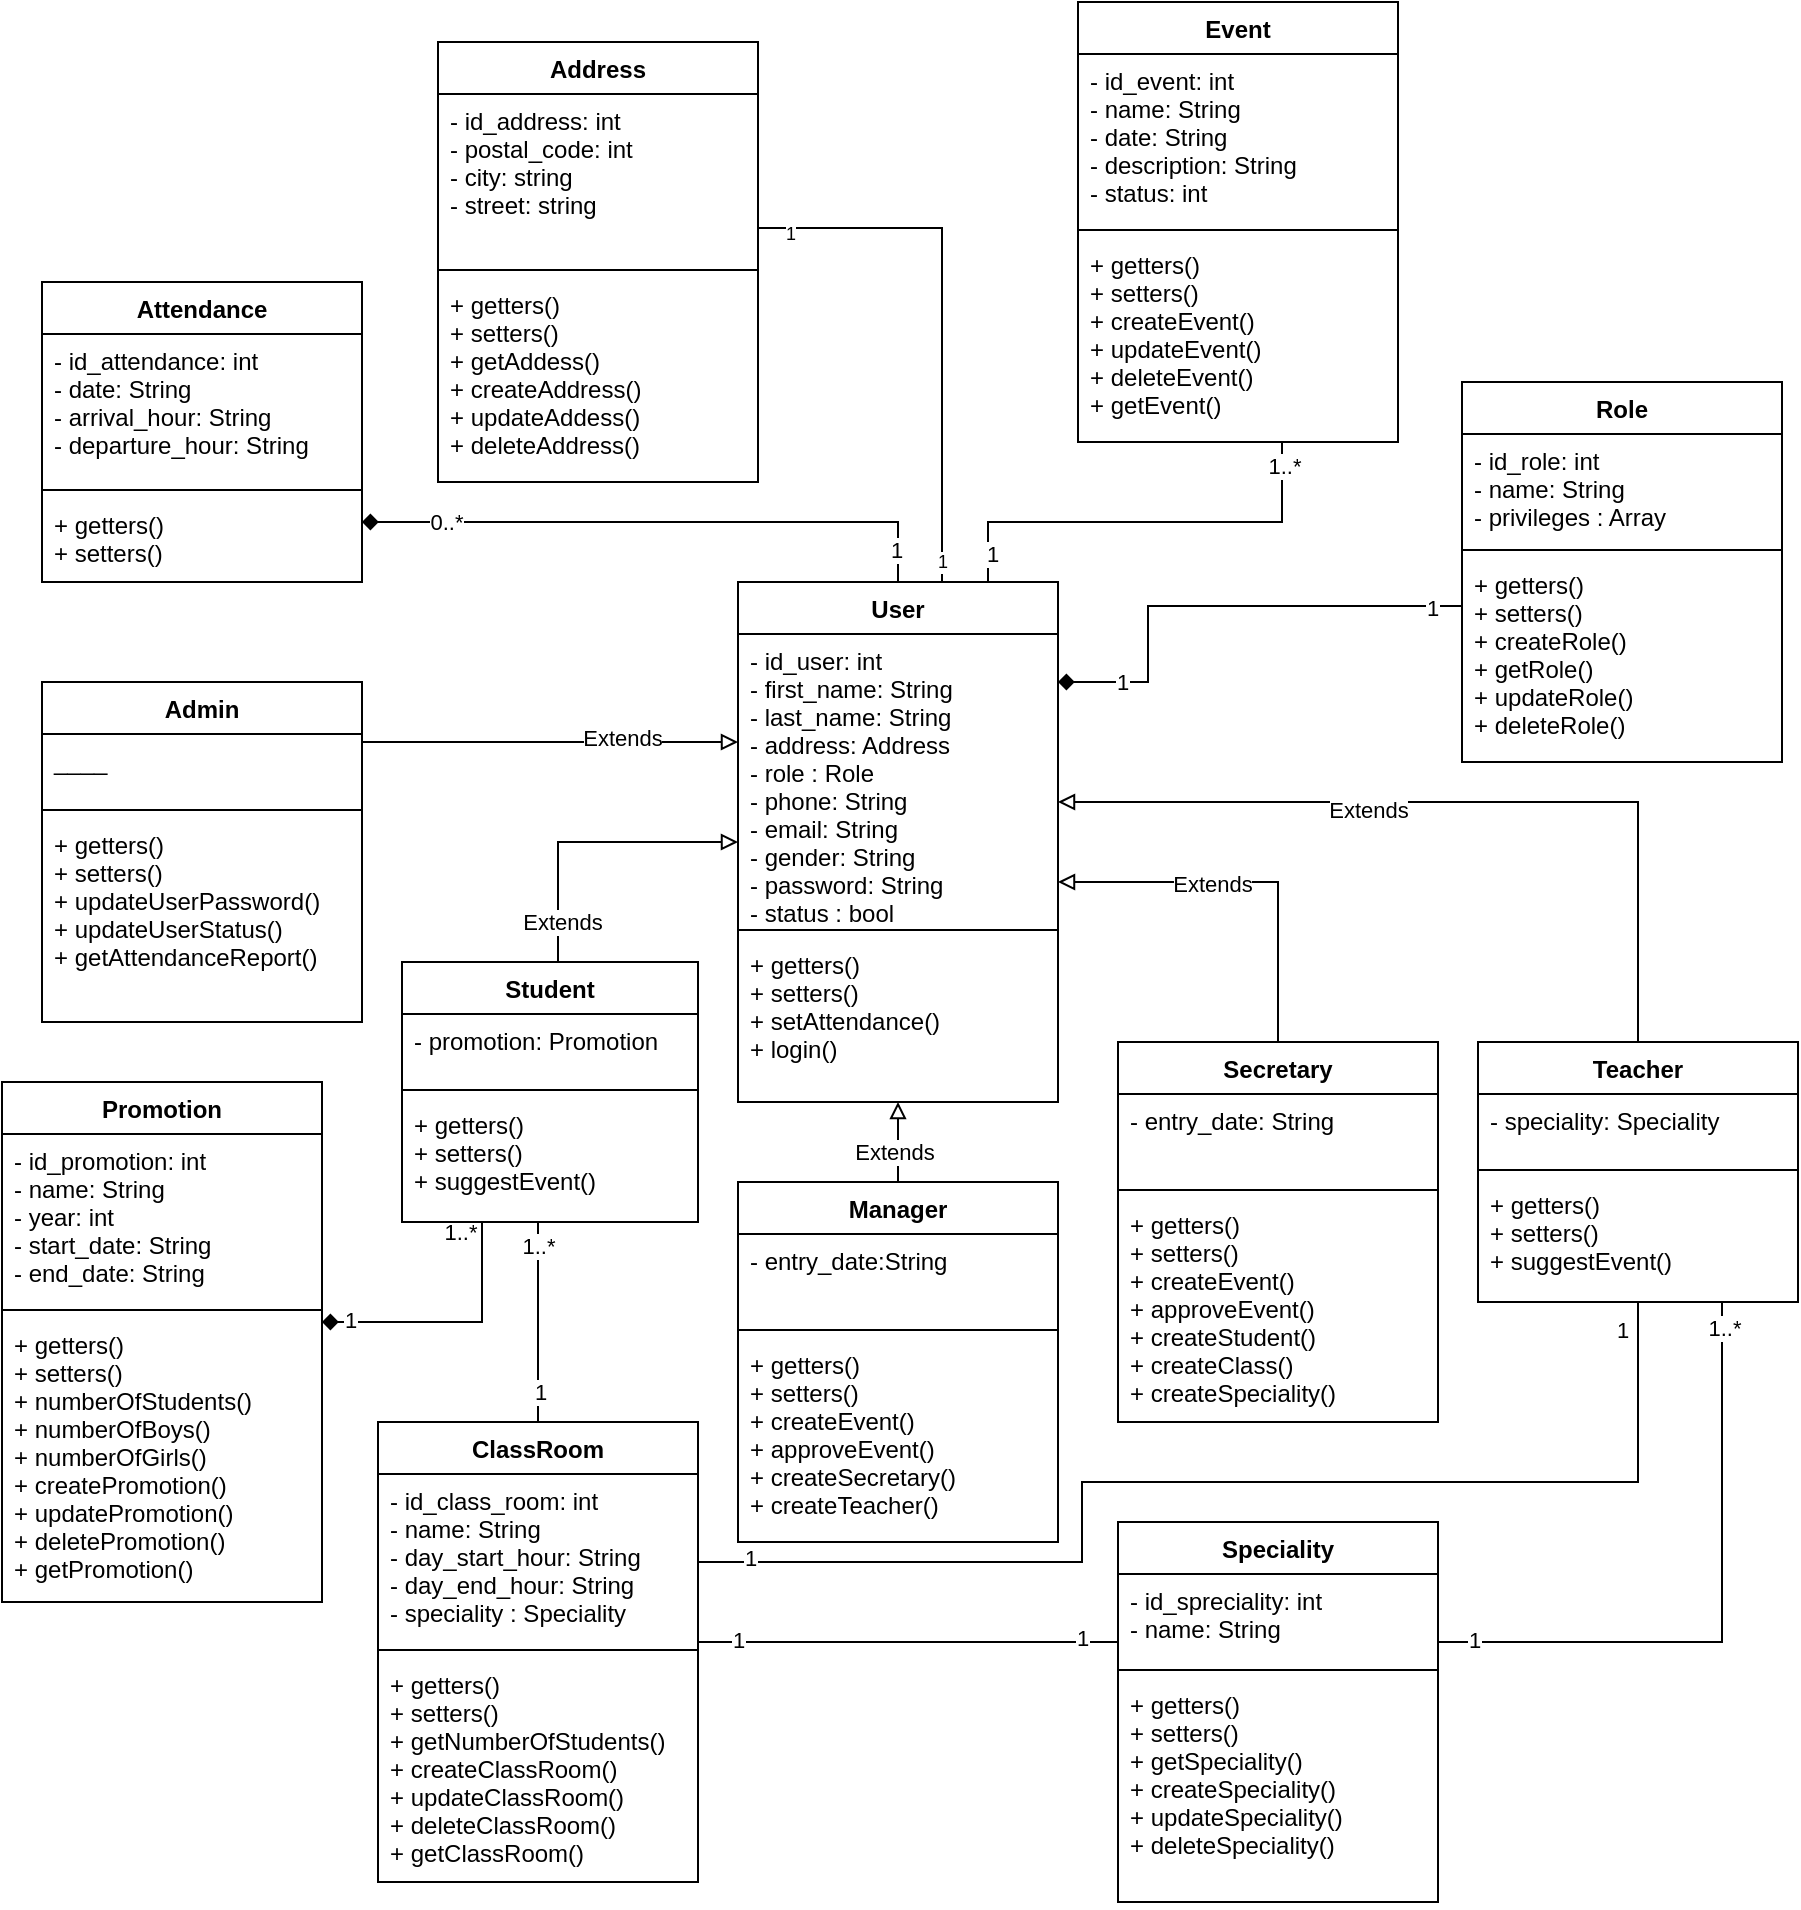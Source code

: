 <mxfile version="13.9.9" type="device"><diagram id="CtFkltuMnc1r-AEZmdZR" name="Class Diagram"><mxGraphModel dx="1024" dy="1384" grid="1" gridSize="10" guides="1" tooltips="1" connect="1" arrows="1" fold="1" page="1" pageScale="1" pageWidth="1000" pageHeight="800" math="0" shadow="0"><root><mxCell id="0"/><mxCell id="1" parent="0"/><mxCell id="7pi5jAcLWGUrg7i4WAf0-1" value="User" style="swimlane;fontStyle=1;align=center;verticalAlign=top;childLayout=stackLayout;horizontal=1;startSize=26;horizontalStack=0;resizeParent=1;resizeParentMax=0;resizeLast=0;collapsible=1;marginBottom=0;" parent="1" vertex="1"><mxGeometry x="428" y="260" width="160" height="260" as="geometry"/></mxCell><mxCell id="7pi5jAcLWGUrg7i4WAf0-2" value="- id_user: int&#10;- first_name: String&#10;- last_name: String&#10;- address: Address&#10;- role : Role&#10;- phone: String&#10;- email: String&#10;- gender: String&#10;- password: String&#10;- status : bool" style="text;strokeColor=none;fillColor=none;align=left;verticalAlign=top;spacingLeft=4;spacingRight=4;overflow=hidden;rotatable=0;points=[[0,0.5],[1,0.5]];portConstraint=eastwest;" parent="7pi5jAcLWGUrg7i4WAf0-1" vertex="1"><mxGeometry y="26" width="160" height="144" as="geometry"/></mxCell><mxCell id="7pi5jAcLWGUrg7i4WAf0-3" value="" style="line;strokeWidth=1;fillColor=none;align=left;verticalAlign=middle;spacingTop=-1;spacingLeft=3;spacingRight=3;rotatable=0;labelPosition=right;points=[];portConstraint=eastwest;" parent="7pi5jAcLWGUrg7i4WAf0-1" vertex="1"><mxGeometry y="170" width="160" height="8" as="geometry"/></mxCell><mxCell id="7pi5jAcLWGUrg7i4WAf0-4" value="+ getters()&#10;+ setters()&#10;+ setAttendance()&#10;+ login()" style="text;strokeColor=none;fillColor=none;align=left;verticalAlign=top;spacingLeft=4;spacingRight=4;overflow=hidden;rotatable=0;points=[[0,0.5],[1,0.5]];portConstraint=eastwest;" parent="7pi5jAcLWGUrg7i4WAf0-1" vertex="1"><mxGeometry y="178" width="160" height="82" as="geometry"/></mxCell><mxCell id="7pi5jAcLWGUrg7i4WAf0-52" style="edgeStyle=orthogonalEdgeStyle;rounded=0;orthogonalLoop=1;jettySize=auto;html=1;endArrow=none;endFill=0;startArrow=diamond;startFill=1;" parent="1" source="7pi5jAcLWGUrg7i4WAf0-5" target="7pi5jAcLWGUrg7i4WAf0-25" edge="1"><mxGeometry relative="1" as="geometry"><mxPoint x="293" y="680" as="targetPoint"/><Array as="points"><mxPoint x="300" y="630"/></Array></mxGeometry></mxCell><mxCell id="7pi5jAcLWGUrg7i4WAf0-65" value="1..*" style="edgeLabel;html=1;align=center;verticalAlign=middle;resizable=0;points=[];" parent="7pi5jAcLWGUrg7i4WAf0-52" vertex="1" connectable="0"><mxGeometry x="0.929" relative="1" as="geometry"><mxPoint x="-11.06" as="offset"/></mxGeometry></mxCell><mxCell id="7pi5jAcLWGUrg7i4WAf0-66" value="1" style="edgeLabel;html=1;align=center;verticalAlign=middle;resizable=0;points=[];" parent="7pi5jAcLWGUrg7i4WAf0-52" vertex="1" connectable="0"><mxGeometry x="-0.781" y="1" relative="1" as="geometry"><mxPoint as="offset"/></mxGeometry></mxCell><mxCell id="7pi5jAcLWGUrg7i4WAf0-5" value="Promotion" style="swimlane;fontStyle=1;align=center;verticalAlign=top;childLayout=stackLayout;horizontal=1;startSize=26;horizontalStack=0;resizeParent=1;resizeParentMax=0;resizeLast=0;collapsible=1;marginBottom=0;" parent="1" vertex="1"><mxGeometry x="60" y="510" width="160" height="260" as="geometry"/></mxCell><mxCell id="7pi5jAcLWGUrg7i4WAf0-6" value="- id_promotion: int&#10;- name: String&#10;- year: int&#10;- start_date: String&#10;- end_date: String" style="text;strokeColor=none;fillColor=none;align=left;verticalAlign=top;spacingLeft=4;spacingRight=4;overflow=hidden;rotatable=0;points=[[0,0.5],[1,0.5]];portConstraint=eastwest;" parent="7pi5jAcLWGUrg7i4WAf0-5" vertex="1"><mxGeometry y="26" width="160" height="84" as="geometry"/></mxCell><mxCell id="7pi5jAcLWGUrg7i4WAf0-7" value="" style="line;strokeWidth=1;fillColor=none;align=left;verticalAlign=middle;spacingTop=-1;spacingLeft=3;spacingRight=3;rotatable=0;labelPosition=right;points=[];portConstraint=eastwest;" parent="7pi5jAcLWGUrg7i4WAf0-5" vertex="1"><mxGeometry y="110" width="160" height="8" as="geometry"/></mxCell><mxCell id="7pi5jAcLWGUrg7i4WAf0-8" value="+ getters()&#10;+ setters()&#10;+ numberOfStudents()&#10;+ numberOfBoys()&#10;+ numberOfGirls()&#10;+ createPromotion()&#10;+ updatePromotion()&#10;+ deletePromotion()&#10;+ getPromotion()&#10;" style="text;strokeColor=none;fillColor=none;align=left;verticalAlign=top;spacingLeft=4;spacingRight=4;overflow=hidden;rotatable=0;points=[[0,0.5],[1,0.5]];portConstraint=eastwest;" parent="7pi5jAcLWGUrg7i4WAf0-5" vertex="1"><mxGeometry y="118" width="160" height="142" as="geometry"/></mxCell><mxCell id="7pi5jAcLWGUrg7i4WAf0-47" style="edgeStyle=orthogonalEdgeStyle;rounded=0;orthogonalLoop=1;jettySize=auto;html=1;endArrow=diamond;endFill=1;" parent="1" source="7pi5jAcLWGUrg7i4WAf0-9" target="7pi5jAcLWGUrg7i4WAf0-1" edge="1"><mxGeometry relative="1" as="geometry"><Array as="points"><mxPoint x="633" y="272"/><mxPoint x="633" y="310"/></Array></mxGeometry></mxCell><mxCell id="7pi5jAcLWGUrg7i4WAf0-56" value="1" style="edgeLabel;html=1;align=center;verticalAlign=middle;resizable=0;points=[];" parent="7pi5jAcLWGUrg7i4WAf0-47" vertex="1" connectable="0"><mxGeometry x="-0.871" y="1" relative="1" as="geometry"><mxPoint as="offset"/></mxGeometry></mxCell><mxCell id="7pi5jAcLWGUrg7i4WAf0-57" value="1" style="edgeLabel;html=1;align=center;verticalAlign=middle;resizable=0;points=[];" parent="7pi5jAcLWGUrg7i4WAf0-47" vertex="1" connectable="0"><mxGeometry x="0.734" relative="1" as="geometry"><mxPoint as="offset"/></mxGeometry></mxCell><mxCell id="7pi5jAcLWGUrg7i4WAf0-9" value="Role" style="swimlane;fontStyle=1;align=center;verticalAlign=top;childLayout=stackLayout;horizontal=1;startSize=26;horizontalStack=0;resizeParent=1;resizeParentMax=0;resizeLast=0;collapsible=1;marginBottom=0;" parent="1" vertex="1"><mxGeometry x="790" y="160" width="160" height="190" as="geometry"/></mxCell><mxCell id="7pi5jAcLWGUrg7i4WAf0-10" value="- id_role: int&#10;- name: String&#10;- privileges : Array" style="text;strokeColor=none;fillColor=none;align=left;verticalAlign=top;spacingLeft=4;spacingRight=4;overflow=hidden;rotatable=0;points=[[0,0.5],[1,0.5]];portConstraint=eastwest;" parent="7pi5jAcLWGUrg7i4WAf0-9" vertex="1"><mxGeometry y="26" width="160" height="54" as="geometry"/></mxCell><mxCell id="7pi5jAcLWGUrg7i4WAf0-11" value="" style="line;strokeWidth=1;fillColor=none;align=left;verticalAlign=middle;spacingTop=-1;spacingLeft=3;spacingRight=3;rotatable=0;labelPosition=right;points=[];portConstraint=eastwest;" parent="7pi5jAcLWGUrg7i4WAf0-9" vertex="1"><mxGeometry y="80" width="160" height="8" as="geometry"/></mxCell><mxCell id="7pi5jAcLWGUrg7i4WAf0-12" value="+ getters()&#10;+ setters()&#10;+ createRole()&#10;+ getRole()&#10;+ updateRole()&#10;+ deleteRole()" style="text;strokeColor=none;fillColor=none;align=left;verticalAlign=top;spacingLeft=4;spacingRight=4;overflow=hidden;rotatable=0;points=[[0,0.5],[1,0.5]];portConstraint=eastwest;" parent="7pi5jAcLWGUrg7i4WAf0-9" vertex="1"><mxGeometry y="88" width="160" height="102" as="geometry"/></mxCell><mxCell id="7pi5jAcLWGUrg7i4WAf0-44" style="edgeStyle=orthogonalEdgeStyle;rounded=0;orthogonalLoop=1;jettySize=auto;html=1;endArrow=block;endFill=0;" parent="1" source="7pi5jAcLWGUrg7i4WAf0-13" target="7pi5jAcLWGUrg7i4WAf0-2" edge="1"><mxGeometry relative="1" as="geometry"><Array as="points"><mxPoint x="878" y="370"/></Array></mxGeometry></mxCell><mxCell id="7pi5jAcLWGUrg7i4WAf0-45" value="Extends" style="edgeLabel;html=1;align=center;verticalAlign=middle;resizable=0;points=[];" parent="7pi5jAcLWGUrg7i4WAf0-44" vertex="1" connectable="0"><mxGeometry x="0.243" y="4" relative="1" as="geometry"><mxPoint as="offset"/></mxGeometry></mxCell><mxCell id="7pi5jAcLWGUrg7i4WAf0-55" style="edgeStyle=orthogonalEdgeStyle;rounded=0;orthogonalLoop=1;jettySize=auto;html=1;endArrow=none;endFill=0;" parent="1" source="7pi5jAcLWGUrg7i4WAf0-13" target="7pi5jAcLWGUrg7i4WAf0-37" edge="1"><mxGeometry relative="1" as="geometry"><Array as="points"><mxPoint x="878" y="710"/><mxPoint x="600" y="710"/><mxPoint x="600" y="750"/></Array></mxGeometry></mxCell><mxCell id="7pi5jAcLWGUrg7i4WAf0-58" value="1" style="edgeLabel;html=1;align=center;verticalAlign=middle;resizable=0;points=[];" parent="7pi5jAcLWGUrg7i4WAf0-55" vertex="1" connectable="0"><mxGeometry x="0.913" y="-2" relative="1" as="geometry"><mxPoint as="offset"/></mxGeometry></mxCell><mxCell id="7pi5jAcLWGUrg7i4WAf0-59" value="1" style="edgeLabel;html=1;align=center;verticalAlign=middle;resizable=0;points=[];" parent="7pi5jAcLWGUrg7i4WAf0-55" vertex="1" connectable="0"><mxGeometry x="-0.954" y="-1" relative="1" as="geometry"><mxPoint x="-7.03" as="offset"/></mxGeometry></mxCell><mxCell id="OwlEBleZ70zGZHxtqxpt-5" style="edgeStyle=orthogonalEdgeStyle;rounded=0;orthogonalLoop=1;jettySize=auto;html=1;endArrow=none;endFill=0;" parent="1" source="7pi5jAcLWGUrg7i4WAf0-13" target="OwlEBleZ70zGZHxtqxpt-1" edge="1"><mxGeometry relative="1" as="geometry"><Array as="points"><mxPoint x="920" y="790"/></Array></mxGeometry></mxCell><mxCell id="OwlEBleZ70zGZHxtqxpt-7" value="1" style="edgeLabel;html=1;align=center;verticalAlign=middle;resizable=0;points=[];" parent="OwlEBleZ70zGZHxtqxpt-5" vertex="1" connectable="0"><mxGeometry x="0.889" y="-1" relative="1" as="geometry"><mxPoint as="offset"/></mxGeometry></mxCell><mxCell id="OwlEBleZ70zGZHxtqxpt-8" value="1..*" style="edgeLabel;html=1;align=center;verticalAlign=middle;resizable=0;points=[];" parent="OwlEBleZ70zGZHxtqxpt-5" vertex="1" connectable="0"><mxGeometry x="-0.921" y="4" relative="1" as="geometry"><mxPoint x="-3" as="offset"/></mxGeometry></mxCell><mxCell id="7pi5jAcLWGUrg7i4WAf0-13" value="Teacher" style="swimlane;fontStyle=1;align=center;verticalAlign=top;childLayout=stackLayout;horizontal=1;startSize=26;horizontalStack=0;resizeParent=1;resizeParentMax=0;resizeLast=0;collapsible=1;marginBottom=0;" parent="1" vertex="1"><mxGeometry x="798" y="490" width="160" height="130" as="geometry"/></mxCell><mxCell id="7pi5jAcLWGUrg7i4WAf0-14" value="- speciality: Speciality" style="text;strokeColor=none;fillColor=none;align=left;verticalAlign=top;spacingLeft=4;spacingRight=4;overflow=hidden;rotatable=0;points=[[0,0.5],[1,0.5]];portConstraint=eastwest;" parent="7pi5jAcLWGUrg7i4WAf0-13" vertex="1"><mxGeometry y="26" width="160" height="34" as="geometry"/></mxCell><mxCell id="7pi5jAcLWGUrg7i4WAf0-15" value="" style="line;strokeWidth=1;fillColor=none;align=left;verticalAlign=middle;spacingTop=-1;spacingLeft=3;spacingRight=3;rotatable=0;labelPosition=right;points=[];portConstraint=eastwest;" parent="7pi5jAcLWGUrg7i4WAf0-13" vertex="1"><mxGeometry y="60" width="160" height="8" as="geometry"/></mxCell><mxCell id="7pi5jAcLWGUrg7i4WAf0-16" value="+ getters()&#10;+ setters()&#10;+ suggestEvent()" style="text;strokeColor=none;fillColor=none;align=left;verticalAlign=top;spacingLeft=4;spacingRight=4;overflow=hidden;rotatable=0;points=[[0,0.5],[1,0.5]];portConstraint=eastwest;" parent="7pi5jAcLWGUrg7i4WAf0-13" vertex="1"><mxGeometry y="68" width="160" height="62" as="geometry"/></mxCell><mxCell id="7pi5jAcLWGUrg7i4WAf0-42" style="edgeStyle=orthogonalEdgeStyle;rounded=0;orthogonalLoop=1;jettySize=auto;html=1;endArrow=block;endFill=0;" parent="1" source="7pi5jAcLWGUrg7i4WAf0-17" target="7pi5jAcLWGUrg7i4WAf0-1" edge="1"><mxGeometry relative="1" as="geometry"><Array as="points"/><mxPoint x="470" y="540" as="targetPoint"/></mxGeometry></mxCell><mxCell id="7pi5jAcLWGUrg7i4WAf0-49" value="Extends" style="edgeLabel;html=1;align=center;verticalAlign=middle;resizable=0;points=[];" parent="7pi5jAcLWGUrg7i4WAf0-42" vertex="1" connectable="0"><mxGeometry x="-0.257" y="2" relative="1" as="geometry"><mxPoint as="offset"/></mxGeometry></mxCell><mxCell id="7pi5jAcLWGUrg7i4WAf0-17" value="Manager" style="swimlane;fontStyle=1;align=center;verticalAlign=top;childLayout=stackLayout;horizontal=1;startSize=26;horizontalStack=0;resizeParent=1;resizeParentMax=0;resizeLast=0;collapsible=1;marginBottom=0;" parent="1" vertex="1"><mxGeometry x="428" y="560" width="160" height="180" as="geometry"/></mxCell><mxCell id="7pi5jAcLWGUrg7i4WAf0-18" value="- entry_date:String" style="text;strokeColor=none;fillColor=none;align=left;verticalAlign=top;spacingLeft=4;spacingRight=4;overflow=hidden;rotatable=0;points=[[0,0.5],[1,0.5]];portConstraint=eastwest;" parent="7pi5jAcLWGUrg7i4WAf0-17" vertex="1"><mxGeometry y="26" width="160" height="44" as="geometry"/></mxCell><mxCell id="7pi5jAcLWGUrg7i4WAf0-19" value="" style="line;strokeWidth=1;fillColor=none;align=left;verticalAlign=middle;spacingTop=-1;spacingLeft=3;spacingRight=3;rotatable=0;labelPosition=right;points=[];portConstraint=eastwest;" parent="7pi5jAcLWGUrg7i4WAf0-17" vertex="1"><mxGeometry y="70" width="160" height="8" as="geometry"/></mxCell><mxCell id="7pi5jAcLWGUrg7i4WAf0-20" value="+ getters()&#10;+ setters()&#10;+ createEvent()&#10;+ approveEvent()&#10;+ createSecretary()&#10;+ createTeacher()" style="text;strokeColor=none;fillColor=none;align=left;verticalAlign=top;spacingLeft=4;spacingRight=4;overflow=hidden;rotatable=0;points=[[0,0.5],[1,0.5]];portConstraint=eastwest;" parent="7pi5jAcLWGUrg7i4WAf0-17" vertex="1"><mxGeometry y="78" width="160" height="102" as="geometry"/></mxCell><mxCell id="7pi5jAcLWGUrg7i4WAf0-43" style="edgeStyle=orthogonalEdgeStyle;rounded=0;orthogonalLoop=1;jettySize=auto;html=1;endArrow=block;endFill=0;" parent="1" source="7pi5jAcLWGUrg7i4WAf0-21" target="7pi5jAcLWGUrg7i4WAf0-1" edge="1"><mxGeometry relative="1" as="geometry"><Array as="points"><mxPoint x="698" y="410"/></Array></mxGeometry></mxCell><mxCell id="7pi5jAcLWGUrg7i4WAf0-48" value="Extends" style="edgeLabel;html=1;align=center;verticalAlign=middle;resizable=0;points=[];" parent="7pi5jAcLWGUrg7i4WAf0-43" vertex="1" connectable="0"><mxGeometry x="0.192" y="1" relative="1" as="geometry"><mxPoint as="offset"/></mxGeometry></mxCell><mxCell id="7pi5jAcLWGUrg7i4WAf0-21" value="Secretary" style="swimlane;fontStyle=1;align=center;verticalAlign=top;childLayout=stackLayout;horizontal=1;startSize=26;horizontalStack=0;resizeParent=1;resizeParentMax=0;resizeLast=0;collapsible=1;marginBottom=0;" parent="1" vertex="1"><mxGeometry x="618" y="490" width="160" height="190" as="geometry"/></mxCell><mxCell id="7pi5jAcLWGUrg7i4WAf0-22" value="- entry_date: String" style="text;strokeColor=none;fillColor=none;align=left;verticalAlign=top;spacingLeft=4;spacingRight=4;overflow=hidden;rotatable=0;points=[[0,0.5],[1,0.5]];portConstraint=eastwest;" parent="7pi5jAcLWGUrg7i4WAf0-21" vertex="1"><mxGeometry y="26" width="160" height="44" as="geometry"/></mxCell><mxCell id="7pi5jAcLWGUrg7i4WAf0-23" value="" style="line;strokeWidth=1;fillColor=none;align=left;verticalAlign=middle;spacingTop=-1;spacingLeft=3;spacingRight=3;rotatable=0;labelPosition=right;points=[];portConstraint=eastwest;" parent="7pi5jAcLWGUrg7i4WAf0-21" vertex="1"><mxGeometry y="70" width="160" height="8" as="geometry"/></mxCell><mxCell id="7pi5jAcLWGUrg7i4WAf0-24" value="+ getters()&#10;+ setters()&#10;+ createEvent()&#10;+ approveEvent()&#10;+ createStudent()&#10;+ createClass()&#10;+ createSpeciality()" style="text;strokeColor=none;fillColor=none;align=left;verticalAlign=top;spacingLeft=4;spacingRight=4;overflow=hidden;rotatable=0;points=[[0,0.5],[1,0.5]];portConstraint=eastwest;" parent="7pi5jAcLWGUrg7i4WAf0-21" vertex="1"><mxGeometry y="78" width="160" height="112" as="geometry"/></mxCell><mxCell id="7pi5jAcLWGUrg7i4WAf0-41" style="edgeStyle=orthogonalEdgeStyle;rounded=0;orthogonalLoop=1;jettySize=auto;html=1;endArrow=block;endFill=0;" parent="1" source="7pi5jAcLWGUrg7i4WAf0-25" target="7pi5jAcLWGUrg7i4WAf0-1" edge="1"><mxGeometry relative="1" as="geometry"><Array as="points"><mxPoint x="338" y="390"/></Array></mxGeometry></mxCell><mxCell id="7pi5jAcLWGUrg7i4WAf0-50" value="Extends" style="edgeLabel;html=1;align=center;verticalAlign=middle;resizable=0;points=[];" parent="7pi5jAcLWGUrg7i4WAf0-41" vertex="1" connectable="0"><mxGeometry x="-0.305" relative="1" as="geometry"><mxPoint x="2" y="31.5" as="offset"/></mxGeometry></mxCell><mxCell id="7pi5jAcLWGUrg7i4WAf0-25" value="Student" style="swimlane;fontStyle=1;align=center;verticalAlign=top;childLayout=stackLayout;horizontal=1;startSize=26;horizontalStack=0;resizeParent=1;resizeParentMax=0;resizeLast=0;collapsible=1;marginBottom=0;" parent="1" vertex="1"><mxGeometry x="260" y="450" width="148" height="130" as="geometry"/></mxCell><mxCell id="7pi5jAcLWGUrg7i4WAf0-26" value="- promotion: Promotion" style="text;strokeColor=none;fillColor=none;align=left;verticalAlign=top;spacingLeft=4;spacingRight=4;overflow=hidden;rotatable=0;points=[[0,0.5],[1,0.5]];portConstraint=eastwest;" parent="7pi5jAcLWGUrg7i4WAf0-25" vertex="1"><mxGeometry y="26" width="148" height="34" as="geometry"/></mxCell><mxCell id="7pi5jAcLWGUrg7i4WAf0-27" value="" style="line;strokeWidth=1;fillColor=none;align=left;verticalAlign=middle;spacingTop=-1;spacingLeft=3;spacingRight=3;rotatable=0;labelPosition=right;points=[];portConstraint=eastwest;" parent="7pi5jAcLWGUrg7i4WAf0-25" vertex="1"><mxGeometry y="60" width="148" height="8" as="geometry"/></mxCell><mxCell id="7pi5jAcLWGUrg7i4WAf0-28" value="+ getters()&#10;+ setters()&#10;+ suggestEvent()" style="text;strokeColor=none;fillColor=none;align=left;verticalAlign=top;spacingLeft=4;spacingRight=4;overflow=hidden;rotatable=0;points=[[0,0.5],[1,0.5]];portConstraint=eastwest;" parent="7pi5jAcLWGUrg7i4WAf0-25" vertex="1"><mxGeometry y="68" width="148" height="62" as="geometry"/></mxCell><mxCell id="7pi5jAcLWGUrg7i4WAf0-46" style="edgeStyle=orthogonalEdgeStyle;rounded=0;orthogonalLoop=1;jettySize=auto;html=1;endArrow=block;endFill=0;" parent="1" source="7pi5jAcLWGUrg7i4WAf0-29" target="7pi5jAcLWGUrg7i4WAf0-1" edge="1"><mxGeometry relative="1" as="geometry"><Array as="points"><mxPoint x="350" y="340"/><mxPoint x="350" y="340"/></Array></mxGeometry></mxCell><mxCell id="7pi5jAcLWGUrg7i4WAf0-51" value="Extends" style="edgeLabel;html=1;align=center;verticalAlign=middle;resizable=0;points=[];" parent="7pi5jAcLWGUrg7i4WAf0-46" vertex="1" connectable="0"><mxGeometry x="0.379" y="2" relative="1" as="geometry"><mxPoint as="offset"/></mxGeometry></mxCell><mxCell id="7pi5jAcLWGUrg7i4WAf0-29" value="Admin" style="swimlane;fontStyle=1;align=center;verticalAlign=top;childLayout=stackLayout;horizontal=1;startSize=26;horizontalStack=0;resizeParent=1;resizeParentMax=0;resizeLast=0;collapsible=1;marginBottom=0;" parent="1" vertex="1"><mxGeometry x="80" y="310" width="160" height="170" as="geometry"/></mxCell><mxCell id="7pi5jAcLWGUrg7i4WAf0-30" value="____" style="text;strokeColor=none;fillColor=none;align=left;verticalAlign=top;spacingLeft=4;spacingRight=4;overflow=hidden;rotatable=0;points=[[0,0.5],[1,0.5]];portConstraint=eastwest;" parent="7pi5jAcLWGUrg7i4WAf0-29" vertex="1"><mxGeometry y="26" width="160" height="34" as="geometry"/></mxCell><mxCell id="7pi5jAcLWGUrg7i4WAf0-31" value="" style="line;strokeWidth=1;fillColor=none;align=left;verticalAlign=middle;spacingTop=-1;spacingLeft=3;spacingRight=3;rotatable=0;labelPosition=right;points=[];portConstraint=eastwest;" parent="7pi5jAcLWGUrg7i4WAf0-29" vertex="1"><mxGeometry y="60" width="160" height="8" as="geometry"/></mxCell><mxCell id="7pi5jAcLWGUrg7i4WAf0-32" value="+ getters()&#10;+ setters()&#10;+ updateUserPassword()&#10;+ updateUserStatus()&#10;+ getAttendanceReport()" style="text;strokeColor=none;fillColor=none;align=left;verticalAlign=top;spacingLeft=4;spacingRight=4;overflow=hidden;rotatable=0;points=[[0,0.5],[1,0.5]];portConstraint=eastwest;" parent="7pi5jAcLWGUrg7i4WAf0-29" vertex="1"><mxGeometry y="68" width="160" height="102" as="geometry"/></mxCell><mxCell id="7pi5jAcLWGUrg7i4WAf0-54" style="edgeStyle=orthogonalEdgeStyle;rounded=0;orthogonalLoop=1;jettySize=auto;html=1;endArrow=none;endFill=0;startArrow=diamond;startFill=1;" parent="1" source="XbLZL1EugBWKso5F8vjS-1" target="7pi5jAcLWGUrg7i4WAf0-1" edge="1"><mxGeometry relative="1" as="geometry"><Array as="points"><mxPoint x="508" y="230"/></Array></mxGeometry></mxCell><mxCell id="7pi5jAcLWGUrg7i4WAf0-60" value="0..*" style="edgeLabel;html=1;align=center;verticalAlign=middle;resizable=0;points=[];" parent="7pi5jAcLWGUrg7i4WAf0-54" vertex="1" connectable="0"><mxGeometry x="-0.717" relative="1" as="geometry"><mxPoint as="offset"/></mxGeometry></mxCell><mxCell id="7pi5jAcLWGUrg7i4WAf0-62" value="1" style="edgeLabel;html=1;align=center;verticalAlign=middle;resizable=0;points=[];" parent="7pi5jAcLWGUrg7i4WAf0-54" vertex="1" connectable="0"><mxGeometry x="0.893" y="-1" relative="1" as="geometry"><mxPoint as="offset"/></mxGeometry></mxCell><mxCell id="7pi5jAcLWGUrg7i4WAf0-33" value="Address" style="swimlane;fontStyle=1;align=center;verticalAlign=top;childLayout=stackLayout;horizontal=1;startSize=26;horizontalStack=0;resizeParent=1;resizeParentMax=0;resizeLast=0;collapsible=1;marginBottom=0;" parent="1" vertex="1"><mxGeometry x="278" y="-10" width="160" height="220" as="geometry"/></mxCell><mxCell id="7pi5jAcLWGUrg7i4WAf0-34" value="- id_address: int&#10;- postal_code: int&#10;- city: string&#10;- street: string" style="text;strokeColor=none;fillColor=none;align=left;verticalAlign=top;spacingLeft=4;spacingRight=4;overflow=hidden;rotatable=0;points=[[0,0.5],[1,0.5]];portConstraint=eastwest;" parent="7pi5jAcLWGUrg7i4WAf0-33" vertex="1"><mxGeometry y="26" width="160" height="84" as="geometry"/></mxCell><mxCell id="7pi5jAcLWGUrg7i4WAf0-35" value="" style="line;strokeWidth=1;fillColor=none;align=left;verticalAlign=middle;spacingTop=-1;spacingLeft=3;spacingRight=3;rotatable=0;labelPosition=right;points=[];portConstraint=eastwest;" parent="7pi5jAcLWGUrg7i4WAf0-33" vertex="1"><mxGeometry y="110" width="160" height="8" as="geometry"/></mxCell><mxCell id="7pi5jAcLWGUrg7i4WAf0-36" value="+ getters()&#10;+ setters()&#10;+ getAddess()&#10;+ createAddress()&#10;+ updateAddess()&#10;+ deleteAddress()" style="text;strokeColor=none;fillColor=none;align=left;verticalAlign=top;spacingLeft=4;spacingRight=4;overflow=hidden;rotatable=0;points=[[0,0.5],[1,0.5]];portConstraint=eastwest;" parent="7pi5jAcLWGUrg7i4WAf0-33" vertex="1"><mxGeometry y="118" width="160" height="102" as="geometry"/></mxCell><mxCell id="7pi5jAcLWGUrg7i4WAf0-53" style="edgeStyle=orthogonalEdgeStyle;rounded=0;orthogonalLoop=1;jettySize=auto;html=1;endArrow=none;endFill=0;" parent="1" source="7pi5jAcLWGUrg7i4WAf0-37" target="7pi5jAcLWGUrg7i4WAf0-25" edge="1"><mxGeometry relative="1" as="geometry"><Array as="points"><mxPoint x="338" y="695"/></Array></mxGeometry></mxCell><mxCell id="7pi5jAcLWGUrg7i4WAf0-63" value="1..*" style="edgeLabel;html=1;align=center;verticalAlign=middle;resizable=0;points=[];" parent="7pi5jAcLWGUrg7i4WAf0-53" vertex="1" connectable="0"><mxGeometry x="0.771" relative="1" as="geometry"><mxPoint as="offset"/></mxGeometry></mxCell><mxCell id="7pi5jAcLWGUrg7i4WAf0-64" value="1" style="edgeLabel;html=1;align=center;verticalAlign=middle;resizable=0;points=[];" parent="7pi5jAcLWGUrg7i4WAf0-53" vertex="1" connectable="0"><mxGeometry x="-0.695" y="-1" relative="1" as="geometry"><mxPoint as="offset"/></mxGeometry></mxCell><mxCell id="7pi5jAcLWGUrg7i4WAf0-37" value="ClassRoom" style="swimlane;fontStyle=1;align=center;verticalAlign=top;childLayout=stackLayout;horizontal=1;startSize=26;horizontalStack=0;resizeParent=1;resizeParentMax=0;resizeLast=0;collapsible=1;marginBottom=0;" parent="1" vertex="1"><mxGeometry x="248" y="680" width="160" height="230" as="geometry"/></mxCell><mxCell id="7pi5jAcLWGUrg7i4WAf0-38" value="- id_class_room: int&#10;- name: String&#10;- day_start_hour: String&#10;- day_end_hour: String&#10;- speciality : Speciality" style="text;strokeColor=none;fillColor=none;align=left;verticalAlign=top;spacingLeft=4;spacingRight=4;overflow=hidden;rotatable=0;points=[[0,0.5],[1,0.5]];portConstraint=eastwest;" parent="7pi5jAcLWGUrg7i4WAf0-37" vertex="1"><mxGeometry y="26" width="160" height="84" as="geometry"/></mxCell><mxCell id="7pi5jAcLWGUrg7i4WAf0-39" value="" style="line;strokeWidth=1;fillColor=none;align=left;verticalAlign=middle;spacingTop=-1;spacingLeft=3;spacingRight=3;rotatable=0;labelPosition=right;points=[];portConstraint=eastwest;" parent="7pi5jAcLWGUrg7i4WAf0-37" vertex="1"><mxGeometry y="110" width="160" height="8" as="geometry"/></mxCell><mxCell id="7pi5jAcLWGUrg7i4WAf0-40" value="+ getters()&#10;+ setters()&#10;+ getNumberOfStudents()&#10;+ createClassRoom()&#10;+ updateClassRoom()&#10;+ deleteClassRoom()&#10;+ getClassRoom()" style="text;strokeColor=none;fillColor=none;align=left;verticalAlign=top;spacingLeft=4;spacingRight=4;overflow=hidden;rotatable=0;points=[[0,0.5],[1,0.5]];portConstraint=eastwest;" parent="7pi5jAcLWGUrg7i4WAf0-37" vertex="1"><mxGeometry y="118" width="160" height="112" as="geometry"/></mxCell><mxCell id="7pi5jAcLWGUrg7i4WAf0-74" style="edgeStyle=orthogonalEdgeStyle;rounded=0;orthogonalLoop=1;jettySize=auto;html=1;startArrow=none;startFill=0;endArrow=none;endFill=0;" parent="1" source="7pi5jAcLWGUrg7i4WAf0-67" target="7pi5jAcLWGUrg7i4WAf0-1" edge="1"><mxGeometry relative="1" as="geometry"><Array as="points"><mxPoint x="700" y="230"/><mxPoint x="553" y="230"/></Array></mxGeometry></mxCell><mxCell id="7pi5jAcLWGUrg7i4WAf0-75" value="1" style="edgeLabel;html=1;align=center;verticalAlign=middle;resizable=0;points=[];" parent="7pi5jAcLWGUrg7i4WAf0-74" vertex="1" connectable="0"><mxGeometry x="0.865" y="2" relative="1" as="geometry"><mxPoint as="offset"/></mxGeometry></mxCell><mxCell id="7pi5jAcLWGUrg7i4WAf0-76" value="1..*" style="edgeLabel;html=1;align=center;verticalAlign=middle;resizable=0;points=[];" parent="7pi5jAcLWGUrg7i4WAf0-74" vertex="1" connectable="0"><mxGeometry x="-0.894" y="1" relative="1" as="geometry"><mxPoint as="offset"/></mxGeometry></mxCell><mxCell id="7pi5jAcLWGUrg7i4WAf0-67" value="Event" style="swimlane;fontStyle=1;align=center;verticalAlign=top;childLayout=stackLayout;horizontal=1;startSize=26;horizontalStack=0;resizeParent=1;resizeParentMax=0;resizeLast=0;collapsible=1;marginBottom=0;" parent="1" vertex="1"><mxGeometry x="598" y="-30" width="160" height="220" as="geometry"/></mxCell><mxCell id="7pi5jAcLWGUrg7i4WAf0-68" value="- id_event: int&#10;- name: String&#10;- date: String&#10;- description: String&#10;- status: int" style="text;strokeColor=none;fillColor=none;align=left;verticalAlign=top;spacingLeft=4;spacingRight=4;overflow=hidden;rotatable=0;points=[[0,0.5],[1,0.5]];portConstraint=eastwest;" parent="7pi5jAcLWGUrg7i4WAf0-67" vertex="1"><mxGeometry y="26" width="160" height="84" as="geometry"/></mxCell><mxCell id="7pi5jAcLWGUrg7i4WAf0-69" value="" style="line;strokeWidth=1;fillColor=none;align=left;verticalAlign=middle;spacingTop=-1;spacingLeft=3;spacingRight=3;rotatable=0;labelPosition=right;points=[];portConstraint=eastwest;" parent="7pi5jAcLWGUrg7i4WAf0-67" vertex="1"><mxGeometry y="110" width="160" height="8" as="geometry"/></mxCell><mxCell id="7pi5jAcLWGUrg7i4WAf0-70" value="+ getters()&#10;+ setters()&#10;+ createEvent()&#10;+ updateEvent()&#10;+ deleteEvent()&#10;+ getEvent()" style="text;strokeColor=none;fillColor=none;align=left;verticalAlign=top;spacingLeft=4;spacingRight=4;overflow=hidden;rotatable=0;points=[[0,0.5],[1,0.5]];portConstraint=eastwest;" parent="7pi5jAcLWGUrg7i4WAf0-67" vertex="1"><mxGeometry y="118" width="160" height="102" as="geometry"/></mxCell><mxCell id="XbLZL1EugBWKso5F8vjS-1" value="Attendance" style="swimlane;fontStyle=1;align=center;verticalAlign=top;childLayout=stackLayout;horizontal=1;startSize=26;horizontalStack=0;resizeParent=1;resizeParentMax=0;resizeLast=0;collapsible=1;marginBottom=0;" parent="1" vertex="1"><mxGeometry x="80" y="110" width="160" height="150" as="geometry"/></mxCell><mxCell id="XbLZL1EugBWKso5F8vjS-2" value="- id_attendance: int&#10;- date: String&#10;- arrival_hour: String&#10;- departure_hour: String" style="text;strokeColor=none;fillColor=none;align=left;verticalAlign=top;spacingLeft=4;spacingRight=4;overflow=hidden;rotatable=0;points=[[0,0.5],[1,0.5]];portConstraint=eastwest;" parent="XbLZL1EugBWKso5F8vjS-1" vertex="1"><mxGeometry y="26" width="160" height="74" as="geometry"/></mxCell><mxCell id="XbLZL1EugBWKso5F8vjS-3" value="" style="line;strokeWidth=1;fillColor=none;align=left;verticalAlign=middle;spacingTop=-1;spacingLeft=3;spacingRight=3;rotatable=0;labelPosition=right;points=[];portConstraint=eastwest;" parent="XbLZL1EugBWKso5F8vjS-1" vertex="1"><mxGeometry y="100" width="160" height="8" as="geometry"/></mxCell><mxCell id="XbLZL1EugBWKso5F8vjS-4" value="+ getters()&#10;+ setters()" style="text;strokeColor=none;fillColor=none;align=left;verticalAlign=top;spacingLeft=4;spacingRight=4;overflow=hidden;rotatable=0;points=[[0,0.5],[1,0.5]];portConstraint=eastwest;" parent="XbLZL1EugBWKso5F8vjS-1" vertex="1"><mxGeometry y="108" width="160" height="42" as="geometry"/></mxCell><mxCell id="XbLZL1EugBWKso5F8vjS-5" style="edgeStyle=orthogonalEdgeStyle;rounded=0;orthogonalLoop=1;jettySize=auto;html=1;startArrow=none;startFill=0;endArrow=none;endFill=0;fontSize=9;" parent="1" source="7pi5jAcLWGUrg7i4WAf0-34" target="7pi5jAcLWGUrg7i4WAf0-1" edge="1"><mxGeometry relative="1" as="geometry"><Array as="points"><mxPoint x="530" y="83"/></Array></mxGeometry></mxCell><mxCell id="XbLZL1EugBWKso5F8vjS-6" value="1" style="edgeLabel;html=1;align=center;verticalAlign=middle;resizable=0;points=[];fontSize=9;" parent="XbLZL1EugBWKso5F8vjS-5" vertex="1" connectable="0"><mxGeometry x="-0.88" y="-3" relative="1" as="geometry"><mxPoint as="offset"/></mxGeometry></mxCell><mxCell id="XbLZL1EugBWKso5F8vjS-7" value="1" style="edgeLabel;html=1;align=center;verticalAlign=middle;resizable=0;points=[];fontSize=9;" parent="XbLZL1EugBWKso5F8vjS-5" vertex="1" connectable="0"><mxGeometry x="0.867" y="-4" relative="1" as="geometry"><mxPoint x="3.97" y="8.03" as="offset"/></mxGeometry></mxCell><mxCell id="OwlEBleZ70zGZHxtqxpt-6" style="edgeStyle=orthogonalEdgeStyle;rounded=0;orthogonalLoop=1;jettySize=auto;html=1;endArrow=none;endFill=0;" parent="1" source="OwlEBleZ70zGZHxtqxpt-1" target="7pi5jAcLWGUrg7i4WAf0-37" edge="1"><mxGeometry relative="1" as="geometry"><Array as="points"><mxPoint x="560" y="790"/><mxPoint x="560" y="790"/></Array></mxGeometry></mxCell><mxCell id="OwlEBleZ70zGZHxtqxpt-9" value="1" style="edgeLabel;html=1;align=center;verticalAlign=middle;resizable=0;points=[];" parent="OwlEBleZ70zGZHxtqxpt-6" vertex="1" connectable="0"><mxGeometry x="0.815" y="-1" relative="1" as="geometry"><mxPoint as="offset"/></mxGeometry></mxCell><mxCell id="OwlEBleZ70zGZHxtqxpt-10" value="1" style="edgeLabel;html=1;align=center;verticalAlign=middle;resizable=0;points=[];" parent="OwlEBleZ70zGZHxtqxpt-6" vertex="1" connectable="0"><mxGeometry x="-0.829" y="-2" relative="1" as="geometry"><mxPoint as="offset"/></mxGeometry></mxCell><mxCell id="OwlEBleZ70zGZHxtqxpt-1" value="Speciality" style="swimlane;fontStyle=1;align=center;verticalAlign=top;childLayout=stackLayout;horizontal=1;startSize=26;horizontalStack=0;resizeParent=1;resizeParentMax=0;resizeLast=0;collapsible=1;marginBottom=0;" parent="1" vertex="1"><mxGeometry x="618" y="730" width="160" height="190" as="geometry"/></mxCell><mxCell id="OwlEBleZ70zGZHxtqxpt-2" value="- id_spreciality: int&#10;- name: String" style="text;strokeColor=none;fillColor=none;align=left;verticalAlign=top;spacingLeft=4;spacingRight=4;overflow=hidden;rotatable=0;points=[[0,0.5],[1,0.5]];portConstraint=eastwest;" parent="OwlEBleZ70zGZHxtqxpt-1" vertex="1"><mxGeometry y="26" width="160" height="44" as="geometry"/></mxCell><mxCell id="OwlEBleZ70zGZHxtqxpt-3" value="" style="line;strokeWidth=1;fillColor=none;align=left;verticalAlign=middle;spacingTop=-1;spacingLeft=3;spacingRight=3;rotatable=0;labelPosition=right;points=[];portConstraint=eastwest;" parent="OwlEBleZ70zGZHxtqxpt-1" vertex="1"><mxGeometry y="70" width="160" height="8" as="geometry"/></mxCell><mxCell id="OwlEBleZ70zGZHxtqxpt-4" value="+ getters()&#10;+ setters()&#10;+ getSpeciality()&#10;+ createSpeciality()&#10;+ updateSpeciality()&#10;+ deleteSpeciality()" style="text;strokeColor=none;fillColor=none;align=left;verticalAlign=top;spacingLeft=4;spacingRight=4;overflow=hidden;rotatable=0;points=[[0,0.5],[1,0.5]];portConstraint=eastwest;" parent="OwlEBleZ70zGZHxtqxpt-1" vertex="1"><mxGeometry y="78" width="160" height="112" as="geometry"/></mxCell></root></mxGraphModel></diagram></mxfile>